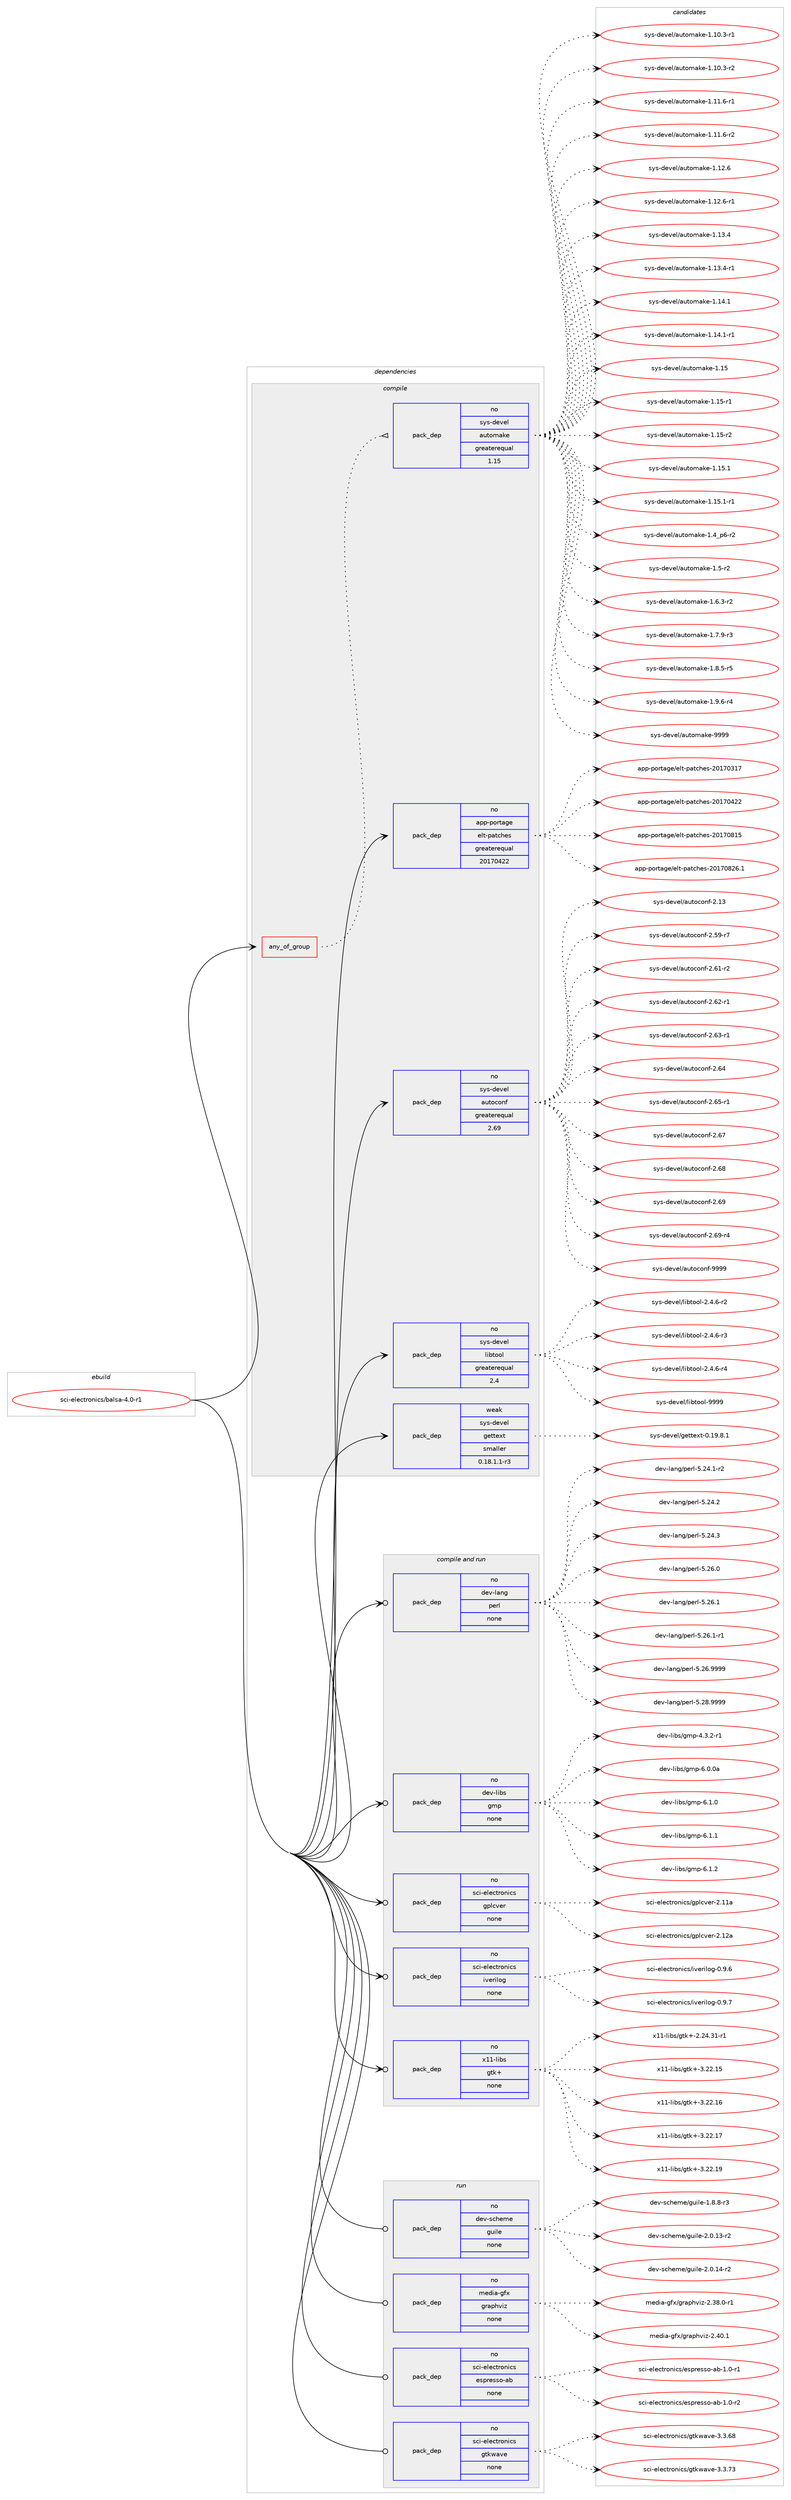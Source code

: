 digraph prolog {

# *************
# Graph options
# *************

newrank=true;
concentrate=true;
compound=true;
graph [rankdir=LR,fontname=Helvetica,fontsize=10,ranksep=1.5];#, ranksep=2.5, nodesep=0.2];
edge  [arrowhead=vee];
node  [fontname=Helvetica,fontsize=10];

# **********
# The ebuild
# **********

subgraph cluster_leftcol {
color=gray;
rank=same;
label=<<i>ebuild</i>>;
id [label="sci-electronics/balsa-4.0-r1", color=red, width=4, href="../sci-electronics/balsa-4.0-r1.svg"];
}

# ****************
# The dependencies
# ****************

subgraph cluster_midcol {
color=gray;
label=<<i>dependencies</i>>;
subgraph cluster_compile {
fillcolor="#eeeeee";
style=filled;
label=<<i>compile</i>>;
subgraph any7531 {
dependency447378 [label=<<TABLE BORDER="0" CELLBORDER="1" CELLSPACING="0" CELLPADDING="4"><TR><TD CELLPADDING="10">any_of_group</TD></TR></TABLE>>, shape=none, color=red];subgraph pack329839 {
dependency447379 [label=<<TABLE BORDER="0" CELLBORDER="1" CELLSPACING="0" CELLPADDING="4" WIDTH="220"><TR><TD ROWSPAN="6" CELLPADDING="30">pack_dep</TD></TR><TR><TD WIDTH="110">no</TD></TR><TR><TD>sys-devel</TD></TR><TR><TD>automake</TD></TR><TR><TD>greaterequal</TD></TR><TR><TD>1.15</TD></TR></TABLE>>, shape=none, color=blue];
}
dependency447378:e -> dependency447379:w [weight=20,style="dotted",arrowhead="oinv"];
}
id:e -> dependency447378:w [weight=20,style="solid",arrowhead="vee"];
subgraph pack329840 {
dependency447380 [label=<<TABLE BORDER="0" CELLBORDER="1" CELLSPACING="0" CELLPADDING="4" WIDTH="220"><TR><TD ROWSPAN="6" CELLPADDING="30">pack_dep</TD></TR><TR><TD WIDTH="110">no</TD></TR><TR><TD>app-portage</TD></TR><TR><TD>elt-patches</TD></TR><TR><TD>greaterequal</TD></TR><TR><TD>20170422</TD></TR></TABLE>>, shape=none, color=blue];
}
id:e -> dependency447380:w [weight=20,style="solid",arrowhead="vee"];
subgraph pack329841 {
dependency447381 [label=<<TABLE BORDER="0" CELLBORDER="1" CELLSPACING="0" CELLPADDING="4" WIDTH="220"><TR><TD ROWSPAN="6" CELLPADDING="30">pack_dep</TD></TR><TR><TD WIDTH="110">no</TD></TR><TR><TD>sys-devel</TD></TR><TR><TD>autoconf</TD></TR><TR><TD>greaterequal</TD></TR><TR><TD>2.69</TD></TR></TABLE>>, shape=none, color=blue];
}
id:e -> dependency447381:w [weight=20,style="solid",arrowhead="vee"];
subgraph pack329842 {
dependency447382 [label=<<TABLE BORDER="0" CELLBORDER="1" CELLSPACING="0" CELLPADDING="4" WIDTH="220"><TR><TD ROWSPAN="6" CELLPADDING="30">pack_dep</TD></TR><TR><TD WIDTH="110">no</TD></TR><TR><TD>sys-devel</TD></TR><TR><TD>libtool</TD></TR><TR><TD>greaterequal</TD></TR><TR><TD>2.4</TD></TR></TABLE>>, shape=none, color=blue];
}
id:e -> dependency447382:w [weight=20,style="solid",arrowhead="vee"];
subgraph pack329843 {
dependency447383 [label=<<TABLE BORDER="0" CELLBORDER="1" CELLSPACING="0" CELLPADDING="4" WIDTH="220"><TR><TD ROWSPAN="6" CELLPADDING="30">pack_dep</TD></TR><TR><TD WIDTH="110">weak</TD></TR><TR><TD>sys-devel</TD></TR><TR><TD>gettext</TD></TR><TR><TD>smaller</TD></TR><TR><TD>0.18.1.1-r3</TD></TR></TABLE>>, shape=none, color=blue];
}
id:e -> dependency447383:w [weight=20,style="solid",arrowhead="vee"];
}
subgraph cluster_compileandrun {
fillcolor="#eeeeee";
style=filled;
label=<<i>compile and run</i>>;
subgraph pack329844 {
dependency447384 [label=<<TABLE BORDER="0" CELLBORDER="1" CELLSPACING="0" CELLPADDING="4" WIDTH="220"><TR><TD ROWSPAN="6" CELLPADDING="30">pack_dep</TD></TR><TR><TD WIDTH="110">no</TD></TR><TR><TD>dev-lang</TD></TR><TR><TD>perl</TD></TR><TR><TD>none</TD></TR><TR><TD></TD></TR></TABLE>>, shape=none, color=blue];
}
id:e -> dependency447384:w [weight=20,style="solid",arrowhead="odotvee"];
subgraph pack329845 {
dependency447385 [label=<<TABLE BORDER="0" CELLBORDER="1" CELLSPACING="0" CELLPADDING="4" WIDTH="220"><TR><TD ROWSPAN="6" CELLPADDING="30">pack_dep</TD></TR><TR><TD WIDTH="110">no</TD></TR><TR><TD>dev-libs</TD></TR><TR><TD>gmp</TD></TR><TR><TD>none</TD></TR><TR><TD></TD></TR></TABLE>>, shape=none, color=blue];
}
id:e -> dependency447385:w [weight=20,style="solid",arrowhead="odotvee"];
subgraph pack329846 {
dependency447386 [label=<<TABLE BORDER="0" CELLBORDER="1" CELLSPACING="0" CELLPADDING="4" WIDTH="220"><TR><TD ROWSPAN="6" CELLPADDING="30">pack_dep</TD></TR><TR><TD WIDTH="110">no</TD></TR><TR><TD>sci-electronics</TD></TR><TR><TD>gplcver</TD></TR><TR><TD>none</TD></TR><TR><TD></TD></TR></TABLE>>, shape=none, color=blue];
}
id:e -> dependency447386:w [weight=20,style="solid",arrowhead="odotvee"];
subgraph pack329847 {
dependency447387 [label=<<TABLE BORDER="0" CELLBORDER="1" CELLSPACING="0" CELLPADDING="4" WIDTH="220"><TR><TD ROWSPAN="6" CELLPADDING="30">pack_dep</TD></TR><TR><TD WIDTH="110">no</TD></TR><TR><TD>sci-electronics</TD></TR><TR><TD>iverilog</TD></TR><TR><TD>none</TD></TR><TR><TD></TD></TR></TABLE>>, shape=none, color=blue];
}
id:e -> dependency447387:w [weight=20,style="solid",arrowhead="odotvee"];
subgraph pack329848 {
dependency447388 [label=<<TABLE BORDER="0" CELLBORDER="1" CELLSPACING="0" CELLPADDING="4" WIDTH="220"><TR><TD ROWSPAN="6" CELLPADDING="30">pack_dep</TD></TR><TR><TD WIDTH="110">no</TD></TR><TR><TD>x11-libs</TD></TR><TR><TD>gtk+</TD></TR><TR><TD>none</TD></TR><TR><TD></TD></TR></TABLE>>, shape=none, color=blue];
}
id:e -> dependency447388:w [weight=20,style="solid",arrowhead="odotvee"];
}
subgraph cluster_run {
fillcolor="#eeeeee";
style=filled;
label=<<i>run</i>>;
subgraph pack329849 {
dependency447389 [label=<<TABLE BORDER="0" CELLBORDER="1" CELLSPACING="0" CELLPADDING="4" WIDTH="220"><TR><TD ROWSPAN="6" CELLPADDING="30">pack_dep</TD></TR><TR><TD WIDTH="110">no</TD></TR><TR><TD>dev-scheme</TD></TR><TR><TD>guile</TD></TR><TR><TD>none</TD></TR><TR><TD></TD></TR></TABLE>>, shape=none, color=blue];
}
id:e -> dependency447389:w [weight=20,style="solid",arrowhead="odot"];
subgraph pack329850 {
dependency447390 [label=<<TABLE BORDER="0" CELLBORDER="1" CELLSPACING="0" CELLPADDING="4" WIDTH="220"><TR><TD ROWSPAN="6" CELLPADDING="30">pack_dep</TD></TR><TR><TD WIDTH="110">no</TD></TR><TR><TD>media-gfx</TD></TR><TR><TD>graphviz</TD></TR><TR><TD>none</TD></TR><TR><TD></TD></TR></TABLE>>, shape=none, color=blue];
}
id:e -> dependency447390:w [weight=20,style="solid",arrowhead="odot"];
subgraph pack329851 {
dependency447391 [label=<<TABLE BORDER="0" CELLBORDER="1" CELLSPACING="0" CELLPADDING="4" WIDTH="220"><TR><TD ROWSPAN="6" CELLPADDING="30">pack_dep</TD></TR><TR><TD WIDTH="110">no</TD></TR><TR><TD>sci-electronics</TD></TR><TR><TD>espresso-ab</TD></TR><TR><TD>none</TD></TR><TR><TD></TD></TR></TABLE>>, shape=none, color=blue];
}
id:e -> dependency447391:w [weight=20,style="solid",arrowhead="odot"];
subgraph pack329852 {
dependency447392 [label=<<TABLE BORDER="0" CELLBORDER="1" CELLSPACING="0" CELLPADDING="4" WIDTH="220"><TR><TD ROWSPAN="6" CELLPADDING="30">pack_dep</TD></TR><TR><TD WIDTH="110">no</TD></TR><TR><TD>sci-electronics</TD></TR><TR><TD>gtkwave</TD></TR><TR><TD>none</TD></TR><TR><TD></TD></TR></TABLE>>, shape=none, color=blue];
}
id:e -> dependency447392:w [weight=20,style="solid",arrowhead="odot"];
}
}

# **************
# The candidates
# **************

subgraph cluster_choices {
rank=same;
color=gray;
label=<<i>candidates</i>>;

subgraph choice329839 {
color=black;
nodesep=1;
choice11512111545100101118101108479711711611110997107101454946494846514511449 [label="sys-devel/automake-1.10.3-r1", color=red, width=4,href="../sys-devel/automake-1.10.3-r1.svg"];
choice11512111545100101118101108479711711611110997107101454946494846514511450 [label="sys-devel/automake-1.10.3-r2", color=red, width=4,href="../sys-devel/automake-1.10.3-r2.svg"];
choice11512111545100101118101108479711711611110997107101454946494946544511449 [label="sys-devel/automake-1.11.6-r1", color=red, width=4,href="../sys-devel/automake-1.11.6-r1.svg"];
choice11512111545100101118101108479711711611110997107101454946494946544511450 [label="sys-devel/automake-1.11.6-r2", color=red, width=4,href="../sys-devel/automake-1.11.6-r2.svg"];
choice1151211154510010111810110847971171161111099710710145494649504654 [label="sys-devel/automake-1.12.6", color=red, width=4,href="../sys-devel/automake-1.12.6.svg"];
choice11512111545100101118101108479711711611110997107101454946495046544511449 [label="sys-devel/automake-1.12.6-r1", color=red, width=4,href="../sys-devel/automake-1.12.6-r1.svg"];
choice1151211154510010111810110847971171161111099710710145494649514652 [label="sys-devel/automake-1.13.4", color=red, width=4,href="../sys-devel/automake-1.13.4.svg"];
choice11512111545100101118101108479711711611110997107101454946495146524511449 [label="sys-devel/automake-1.13.4-r1", color=red, width=4,href="../sys-devel/automake-1.13.4-r1.svg"];
choice1151211154510010111810110847971171161111099710710145494649524649 [label="sys-devel/automake-1.14.1", color=red, width=4,href="../sys-devel/automake-1.14.1.svg"];
choice11512111545100101118101108479711711611110997107101454946495246494511449 [label="sys-devel/automake-1.14.1-r1", color=red, width=4,href="../sys-devel/automake-1.14.1-r1.svg"];
choice115121115451001011181011084797117116111109971071014549464953 [label="sys-devel/automake-1.15", color=red, width=4,href="../sys-devel/automake-1.15.svg"];
choice1151211154510010111810110847971171161111099710710145494649534511449 [label="sys-devel/automake-1.15-r1", color=red, width=4,href="../sys-devel/automake-1.15-r1.svg"];
choice1151211154510010111810110847971171161111099710710145494649534511450 [label="sys-devel/automake-1.15-r2", color=red, width=4,href="../sys-devel/automake-1.15-r2.svg"];
choice1151211154510010111810110847971171161111099710710145494649534649 [label="sys-devel/automake-1.15.1", color=red, width=4,href="../sys-devel/automake-1.15.1.svg"];
choice11512111545100101118101108479711711611110997107101454946495346494511449 [label="sys-devel/automake-1.15.1-r1", color=red, width=4,href="../sys-devel/automake-1.15.1-r1.svg"];
choice115121115451001011181011084797117116111109971071014549465295112544511450 [label="sys-devel/automake-1.4_p6-r2", color=red, width=4,href="../sys-devel/automake-1.4_p6-r2.svg"];
choice11512111545100101118101108479711711611110997107101454946534511450 [label="sys-devel/automake-1.5-r2", color=red, width=4,href="../sys-devel/automake-1.5-r2.svg"];
choice115121115451001011181011084797117116111109971071014549465446514511450 [label="sys-devel/automake-1.6.3-r2", color=red, width=4,href="../sys-devel/automake-1.6.3-r2.svg"];
choice115121115451001011181011084797117116111109971071014549465546574511451 [label="sys-devel/automake-1.7.9-r3", color=red, width=4,href="../sys-devel/automake-1.7.9-r3.svg"];
choice115121115451001011181011084797117116111109971071014549465646534511453 [label="sys-devel/automake-1.8.5-r5", color=red, width=4,href="../sys-devel/automake-1.8.5-r5.svg"];
choice115121115451001011181011084797117116111109971071014549465746544511452 [label="sys-devel/automake-1.9.6-r4", color=red, width=4,href="../sys-devel/automake-1.9.6-r4.svg"];
choice115121115451001011181011084797117116111109971071014557575757 [label="sys-devel/automake-9999", color=red, width=4,href="../sys-devel/automake-9999.svg"];
dependency447379:e -> choice11512111545100101118101108479711711611110997107101454946494846514511449:w [style=dotted,weight="100"];
dependency447379:e -> choice11512111545100101118101108479711711611110997107101454946494846514511450:w [style=dotted,weight="100"];
dependency447379:e -> choice11512111545100101118101108479711711611110997107101454946494946544511449:w [style=dotted,weight="100"];
dependency447379:e -> choice11512111545100101118101108479711711611110997107101454946494946544511450:w [style=dotted,weight="100"];
dependency447379:e -> choice1151211154510010111810110847971171161111099710710145494649504654:w [style=dotted,weight="100"];
dependency447379:e -> choice11512111545100101118101108479711711611110997107101454946495046544511449:w [style=dotted,weight="100"];
dependency447379:e -> choice1151211154510010111810110847971171161111099710710145494649514652:w [style=dotted,weight="100"];
dependency447379:e -> choice11512111545100101118101108479711711611110997107101454946495146524511449:w [style=dotted,weight="100"];
dependency447379:e -> choice1151211154510010111810110847971171161111099710710145494649524649:w [style=dotted,weight="100"];
dependency447379:e -> choice11512111545100101118101108479711711611110997107101454946495246494511449:w [style=dotted,weight="100"];
dependency447379:e -> choice115121115451001011181011084797117116111109971071014549464953:w [style=dotted,weight="100"];
dependency447379:e -> choice1151211154510010111810110847971171161111099710710145494649534511449:w [style=dotted,weight="100"];
dependency447379:e -> choice1151211154510010111810110847971171161111099710710145494649534511450:w [style=dotted,weight="100"];
dependency447379:e -> choice1151211154510010111810110847971171161111099710710145494649534649:w [style=dotted,weight="100"];
dependency447379:e -> choice11512111545100101118101108479711711611110997107101454946495346494511449:w [style=dotted,weight="100"];
dependency447379:e -> choice115121115451001011181011084797117116111109971071014549465295112544511450:w [style=dotted,weight="100"];
dependency447379:e -> choice11512111545100101118101108479711711611110997107101454946534511450:w [style=dotted,weight="100"];
dependency447379:e -> choice115121115451001011181011084797117116111109971071014549465446514511450:w [style=dotted,weight="100"];
dependency447379:e -> choice115121115451001011181011084797117116111109971071014549465546574511451:w [style=dotted,weight="100"];
dependency447379:e -> choice115121115451001011181011084797117116111109971071014549465646534511453:w [style=dotted,weight="100"];
dependency447379:e -> choice115121115451001011181011084797117116111109971071014549465746544511452:w [style=dotted,weight="100"];
dependency447379:e -> choice115121115451001011181011084797117116111109971071014557575757:w [style=dotted,weight="100"];
}
subgraph choice329840 {
color=black;
nodesep=1;
choice97112112451121111141169710310147101108116451129711699104101115455048495548514955 [label="app-portage/elt-patches-20170317", color=red, width=4,href="../app-portage/elt-patches-20170317.svg"];
choice97112112451121111141169710310147101108116451129711699104101115455048495548525050 [label="app-portage/elt-patches-20170422", color=red, width=4,href="../app-portage/elt-patches-20170422.svg"];
choice97112112451121111141169710310147101108116451129711699104101115455048495548564953 [label="app-portage/elt-patches-20170815", color=red, width=4,href="../app-portage/elt-patches-20170815.svg"];
choice971121124511211111411697103101471011081164511297116991041011154550484955485650544649 [label="app-portage/elt-patches-20170826.1", color=red, width=4,href="../app-portage/elt-patches-20170826.1.svg"];
dependency447380:e -> choice97112112451121111141169710310147101108116451129711699104101115455048495548514955:w [style=dotted,weight="100"];
dependency447380:e -> choice97112112451121111141169710310147101108116451129711699104101115455048495548525050:w [style=dotted,weight="100"];
dependency447380:e -> choice97112112451121111141169710310147101108116451129711699104101115455048495548564953:w [style=dotted,weight="100"];
dependency447380:e -> choice971121124511211111411697103101471011081164511297116991041011154550484955485650544649:w [style=dotted,weight="100"];
}
subgraph choice329841 {
color=black;
nodesep=1;
choice115121115451001011181011084797117116111991111101024550464951 [label="sys-devel/autoconf-2.13", color=red, width=4,href="../sys-devel/autoconf-2.13.svg"];
choice1151211154510010111810110847971171161119911111010245504653574511455 [label="sys-devel/autoconf-2.59-r7", color=red, width=4,href="../sys-devel/autoconf-2.59-r7.svg"];
choice1151211154510010111810110847971171161119911111010245504654494511450 [label="sys-devel/autoconf-2.61-r2", color=red, width=4,href="../sys-devel/autoconf-2.61-r2.svg"];
choice1151211154510010111810110847971171161119911111010245504654504511449 [label="sys-devel/autoconf-2.62-r1", color=red, width=4,href="../sys-devel/autoconf-2.62-r1.svg"];
choice1151211154510010111810110847971171161119911111010245504654514511449 [label="sys-devel/autoconf-2.63-r1", color=red, width=4,href="../sys-devel/autoconf-2.63-r1.svg"];
choice115121115451001011181011084797117116111991111101024550465452 [label="sys-devel/autoconf-2.64", color=red, width=4,href="../sys-devel/autoconf-2.64.svg"];
choice1151211154510010111810110847971171161119911111010245504654534511449 [label="sys-devel/autoconf-2.65-r1", color=red, width=4,href="../sys-devel/autoconf-2.65-r1.svg"];
choice115121115451001011181011084797117116111991111101024550465455 [label="sys-devel/autoconf-2.67", color=red, width=4,href="../sys-devel/autoconf-2.67.svg"];
choice115121115451001011181011084797117116111991111101024550465456 [label="sys-devel/autoconf-2.68", color=red, width=4,href="../sys-devel/autoconf-2.68.svg"];
choice115121115451001011181011084797117116111991111101024550465457 [label="sys-devel/autoconf-2.69", color=red, width=4,href="../sys-devel/autoconf-2.69.svg"];
choice1151211154510010111810110847971171161119911111010245504654574511452 [label="sys-devel/autoconf-2.69-r4", color=red, width=4,href="../sys-devel/autoconf-2.69-r4.svg"];
choice115121115451001011181011084797117116111991111101024557575757 [label="sys-devel/autoconf-9999", color=red, width=4,href="../sys-devel/autoconf-9999.svg"];
dependency447381:e -> choice115121115451001011181011084797117116111991111101024550464951:w [style=dotted,weight="100"];
dependency447381:e -> choice1151211154510010111810110847971171161119911111010245504653574511455:w [style=dotted,weight="100"];
dependency447381:e -> choice1151211154510010111810110847971171161119911111010245504654494511450:w [style=dotted,weight="100"];
dependency447381:e -> choice1151211154510010111810110847971171161119911111010245504654504511449:w [style=dotted,weight="100"];
dependency447381:e -> choice1151211154510010111810110847971171161119911111010245504654514511449:w [style=dotted,weight="100"];
dependency447381:e -> choice115121115451001011181011084797117116111991111101024550465452:w [style=dotted,weight="100"];
dependency447381:e -> choice1151211154510010111810110847971171161119911111010245504654534511449:w [style=dotted,weight="100"];
dependency447381:e -> choice115121115451001011181011084797117116111991111101024550465455:w [style=dotted,weight="100"];
dependency447381:e -> choice115121115451001011181011084797117116111991111101024550465456:w [style=dotted,weight="100"];
dependency447381:e -> choice115121115451001011181011084797117116111991111101024550465457:w [style=dotted,weight="100"];
dependency447381:e -> choice1151211154510010111810110847971171161119911111010245504654574511452:w [style=dotted,weight="100"];
dependency447381:e -> choice115121115451001011181011084797117116111991111101024557575757:w [style=dotted,weight="100"];
}
subgraph choice329842 {
color=black;
nodesep=1;
choice1151211154510010111810110847108105981161111111084550465246544511450 [label="sys-devel/libtool-2.4.6-r2", color=red, width=4,href="../sys-devel/libtool-2.4.6-r2.svg"];
choice1151211154510010111810110847108105981161111111084550465246544511451 [label="sys-devel/libtool-2.4.6-r3", color=red, width=4,href="../sys-devel/libtool-2.4.6-r3.svg"];
choice1151211154510010111810110847108105981161111111084550465246544511452 [label="sys-devel/libtool-2.4.6-r4", color=red, width=4,href="../sys-devel/libtool-2.4.6-r4.svg"];
choice1151211154510010111810110847108105981161111111084557575757 [label="sys-devel/libtool-9999", color=red, width=4,href="../sys-devel/libtool-9999.svg"];
dependency447382:e -> choice1151211154510010111810110847108105981161111111084550465246544511450:w [style=dotted,weight="100"];
dependency447382:e -> choice1151211154510010111810110847108105981161111111084550465246544511451:w [style=dotted,weight="100"];
dependency447382:e -> choice1151211154510010111810110847108105981161111111084550465246544511452:w [style=dotted,weight="100"];
dependency447382:e -> choice1151211154510010111810110847108105981161111111084557575757:w [style=dotted,weight="100"];
}
subgraph choice329843 {
color=black;
nodesep=1;
choice1151211154510010111810110847103101116116101120116454846495746564649 [label="sys-devel/gettext-0.19.8.1", color=red, width=4,href="../sys-devel/gettext-0.19.8.1.svg"];
dependency447383:e -> choice1151211154510010111810110847103101116116101120116454846495746564649:w [style=dotted,weight="100"];
}
subgraph choice329844 {
color=black;
nodesep=1;
choice100101118451089711010347112101114108455346505246494511450 [label="dev-lang/perl-5.24.1-r2", color=red, width=4,href="../dev-lang/perl-5.24.1-r2.svg"];
choice10010111845108971101034711210111410845534650524650 [label="dev-lang/perl-5.24.2", color=red, width=4,href="../dev-lang/perl-5.24.2.svg"];
choice10010111845108971101034711210111410845534650524651 [label="dev-lang/perl-5.24.3", color=red, width=4,href="../dev-lang/perl-5.24.3.svg"];
choice10010111845108971101034711210111410845534650544648 [label="dev-lang/perl-5.26.0", color=red, width=4,href="../dev-lang/perl-5.26.0.svg"];
choice10010111845108971101034711210111410845534650544649 [label="dev-lang/perl-5.26.1", color=red, width=4,href="../dev-lang/perl-5.26.1.svg"];
choice100101118451089711010347112101114108455346505446494511449 [label="dev-lang/perl-5.26.1-r1", color=red, width=4,href="../dev-lang/perl-5.26.1-r1.svg"];
choice10010111845108971101034711210111410845534650544657575757 [label="dev-lang/perl-5.26.9999", color=red, width=4,href="../dev-lang/perl-5.26.9999.svg"];
choice10010111845108971101034711210111410845534650564657575757 [label="dev-lang/perl-5.28.9999", color=red, width=4,href="../dev-lang/perl-5.28.9999.svg"];
dependency447384:e -> choice100101118451089711010347112101114108455346505246494511450:w [style=dotted,weight="100"];
dependency447384:e -> choice10010111845108971101034711210111410845534650524650:w [style=dotted,weight="100"];
dependency447384:e -> choice10010111845108971101034711210111410845534650524651:w [style=dotted,weight="100"];
dependency447384:e -> choice10010111845108971101034711210111410845534650544648:w [style=dotted,weight="100"];
dependency447384:e -> choice10010111845108971101034711210111410845534650544649:w [style=dotted,weight="100"];
dependency447384:e -> choice100101118451089711010347112101114108455346505446494511449:w [style=dotted,weight="100"];
dependency447384:e -> choice10010111845108971101034711210111410845534650544657575757:w [style=dotted,weight="100"];
dependency447384:e -> choice10010111845108971101034711210111410845534650564657575757:w [style=dotted,weight="100"];
}
subgraph choice329845 {
color=black;
nodesep=1;
choice1001011184510810598115471031091124552465146504511449 [label="dev-libs/gmp-4.3.2-r1", color=red, width=4,href="../dev-libs/gmp-4.3.2-r1.svg"];
choice10010111845108105981154710310911245544648464897 [label="dev-libs/gmp-6.0.0a", color=red, width=4,href="../dev-libs/gmp-6.0.0a.svg"];
choice100101118451081059811547103109112455446494648 [label="dev-libs/gmp-6.1.0", color=red, width=4,href="../dev-libs/gmp-6.1.0.svg"];
choice100101118451081059811547103109112455446494649 [label="dev-libs/gmp-6.1.1", color=red, width=4,href="../dev-libs/gmp-6.1.1.svg"];
choice100101118451081059811547103109112455446494650 [label="dev-libs/gmp-6.1.2", color=red, width=4,href="../dev-libs/gmp-6.1.2.svg"];
dependency447385:e -> choice1001011184510810598115471031091124552465146504511449:w [style=dotted,weight="100"];
dependency447385:e -> choice10010111845108105981154710310911245544648464897:w [style=dotted,weight="100"];
dependency447385:e -> choice100101118451081059811547103109112455446494648:w [style=dotted,weight="100"];
dependency447385:e -> choice100101118451081059811547103109112455446494649:w [style=dotted,weight="100"];
dependency447385:e -> choice100101118451081059811547103109112455446494650:w [style=dotted,weight="100"];
}
subgraph choice329846 {
color=black;
nodesep=1;
choice115991054510110810199116114111110105991154710311210899118101114455046494997 [label="sci-electronics/gplcver-2.11a", color=red, width=4,href="../sci-electronics/gplcver-2.11a.svg"];
choice115991054510110810199116114111110105991154710311210899118101114455046495097 [label="sci-electronics/gplcver-2.12a", color=red, width=4,href="../sci-electronics/gplcver-2.12a.svg"];
dependency447386:e -> choice115991054510110810199116114111110105991154710311210899118101114455046494997:w [style=dotted,weight="100"];
dependency447386:e -> choice115991054510110810199116114111110105991154710311210899118101114455046495097:w [style=dotted,weight="100"];
}
subgraph choice329847 {
color=black;
nodesep=1;
choice1159910545101108101991161141111101059911547105118101114105108111103454846574654 [label="sci-electronics/iverilog-0.9.6", color=red, width=4,href="../sci-electronics/iverilog-0.9.6.svg"];
choice1159910545101108101991161141111101059911547105118101114105108111103454846574655 [label="sci-electronics/iverilog-0.9.7", color=red, width=4,href="../sci-electronics/iverilog-0.9.7.svg"];
dependency447387:e -> choice1159910545101108101991161141111101059911547105118101114105108111103454846574654:w [style=dotted,weight="100"];
dependency447387:e -> choice1159910545101108101991161141111101059911547105118101114105108111103454846574655:w [style=dotted,weight="100"];
}
subgraph choice329848 {
color=black;
nodesep=1;
choice12049494510810598115471031161074345504650524651494511449 [label="x11-libs/gtk+-2.24.31-r1", color=red, width=4,href="../x11-libs/gtk+-2.24.31-r1.svg"];
choice1204949451081059811547103116107434551465050464953 [label="x11-libs/gtk+-3.22.15", color=red, width=4,href="../x11-libs/gtk+-3.22.15.svg"];
choice1204949451081059811547103116107434551465050464954 [label="x11-libs/gtk+-3.22.16", color=red, width=4,href="../x11-libs/gtk+-3.22.16.svg"];
choice1204949451081059811547103116107434551465050464955 [label="x11-libs/gtk+-3.22.17", color=red, width=4,href="../x11-libs/gtk+-3.22.17.svg"];
choice1204949451081059811547103116107434551465050464957 [label="x11-libs/gtk+-3.22.19", color=red, width=4,href="../x11-libs/gtk+-3.22.19.svg"];
dependency447388:e -> choice12049494510810598115471031161074345504650524651494511449:w [style=dotted,weight="100"];
dependency447388:e -> choice1204949451081059811547103116107434551465050464953:w [style=dotted,weight="100"];
dependency447388:e -> choice1204949451081059811547103116107434551465050464954:w [style=dotted,weight="100"];
dependency447388:e -> choice1204949451081059811547103116107434551465050464955:w [style=dotted,weight="100"];
dependency447388:e -> choice1204949451081059811547103116107434551465050464957:w [style=dotted,weight="100"];
}
subgraph choice329849 {
color=black;
nodesep=1;
choice1001011184511599104101109101471031171051081014549465646564511451 [label="dev-scheme/guile-1.8.8-r3", color=red, width=4,href="../dev-scheme/guile-1.8.8-r3.svg"];
choice100101118451159910410110910147103117105108101455046484649514511450 [label="dev-scheme/guile-2.0.13-r2", color=red, width=4,href="../dev-scheme/guile-2.0.13-r2.svg"];
choice100101118451159910410110910147103117105108101455046484649524511450 [label="dev-scheme/guile-2.0.14-r2", color=red, width=4,href="../dev-scheme/guile-2.0.14-r2.svg"];
dependency447389:e -> choice1001011184511599104101109101471031171051081014549465646564511451:w [style=dotted,weight="100"];
dependency447389:e -> choice100101118451159910410110910147103117105108101455046484649514511450:w [style=dotted,weight="100"];
dependency447389:e -> choice100101118451159910410110910147103117105108101455046484649524511450:w [style=dotted,weight="100"];
}
subgraph choice329850 {
color=black;
nodesep=1;
choice10910110010597451031021204710311497112104118105122455046515646484511449 [label="media-gfx/graphviz-2.38.0-r1", color=red, width=4,href="../media-gfx/graphviz-2.38.0-r1.svg"];
choice1091011001059745103102120471031149711210411810512245504652484649 [label="media-gfx/graphviz-2.40.1", color=red, width=4,href="../media-gfx/graphviz-2.40.1.svg"];
dependency447390:e -> choice10910110010597451031021204710311497112104118105122455046515646484511449:w [style=dotted,weight="100"];
dependency447390:e -> choice1091011001059745103102120471031149711210411810512245504652484649:w [style=dotted,weight="100"];
}
subgraph choice329851 {
color=black;
nodesep=1;
choice1159910545101108101991161141111101059911547101115112114101115115111459798454946484511449 [label="sci-electronics/espresso-ab-1.0-r1", color=red, width=4,href="../sci-electronics/espresso-ab-1.0-r1.svg"];
choice1159910545101108101991161141111101059911547101115112114101115115111459798454946484511450 [label="sci-electronics/espresso-ab-1.0-r2", color=red, width=4,href="../sci-electronics/espresso-ab-1.0-r2.svg"];
dependency447391:e -> choice1159910545101108101991161141111101059911547101115112114101115115111459798454946484511449:w [style=dotted,weight="100"];
dependency447391:e -> choice1159910545101108101991161141111101059911547101115112114101115115111459798454946484511450:w [style=dotted,weight="100"];
}
subgraph choice329852 {
color=black;
nodesep=1;
choice11599105451011081019911611411111010599115471031161071199711810145514651465456 [label="sci-electronics/gtkwave-3.3.68", color=red, width=4,href="../sci-electronics/gtkwave-3.3.68.svg"];
choice11599105451011081019911611411111010599115471031161071199711810145514651465551 [label="sci-electronics/gtkwave-3.3.73", color=red, width=4,href="../sci-electronics/gtkwave-3.3.73.svg"];
dependency447392:e -> choice11599105451011081019911611411111010599115471031161071199711810145514651465456:w [style=dotted,weight="100"];
dependency447392:e -> choice11599105451011081019911611411111010599115471031161071199711810145514651465551:w [style=dotted,weight="100"];
}
}

}
